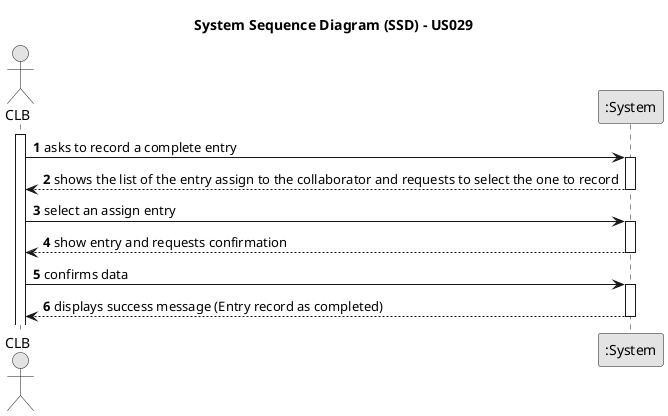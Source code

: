 @startuml
skinparam monochrome true
skinparam packageStyle rectangle
skinparam shadowing false

title System Sequence Diagram (SSD) - US029

autonumber

actor "CLB" as CLB
participant ":System" as System

activate CLB

    CLB -> System : asks to record a complete entry
    activate System

        System --> CLB : shows the list of the entry assign to the collaborator and requests to select the one to record
    deactivate System

    CLB -> System : select an assign entry

    activate System

        System --> CLB : show entry and requests confirmation
    deactivate System

    CLB -> System : confirms data
    activate System

        System --> CLB :  displays success message (Entry record as completed)
    deactivate System

@enduml